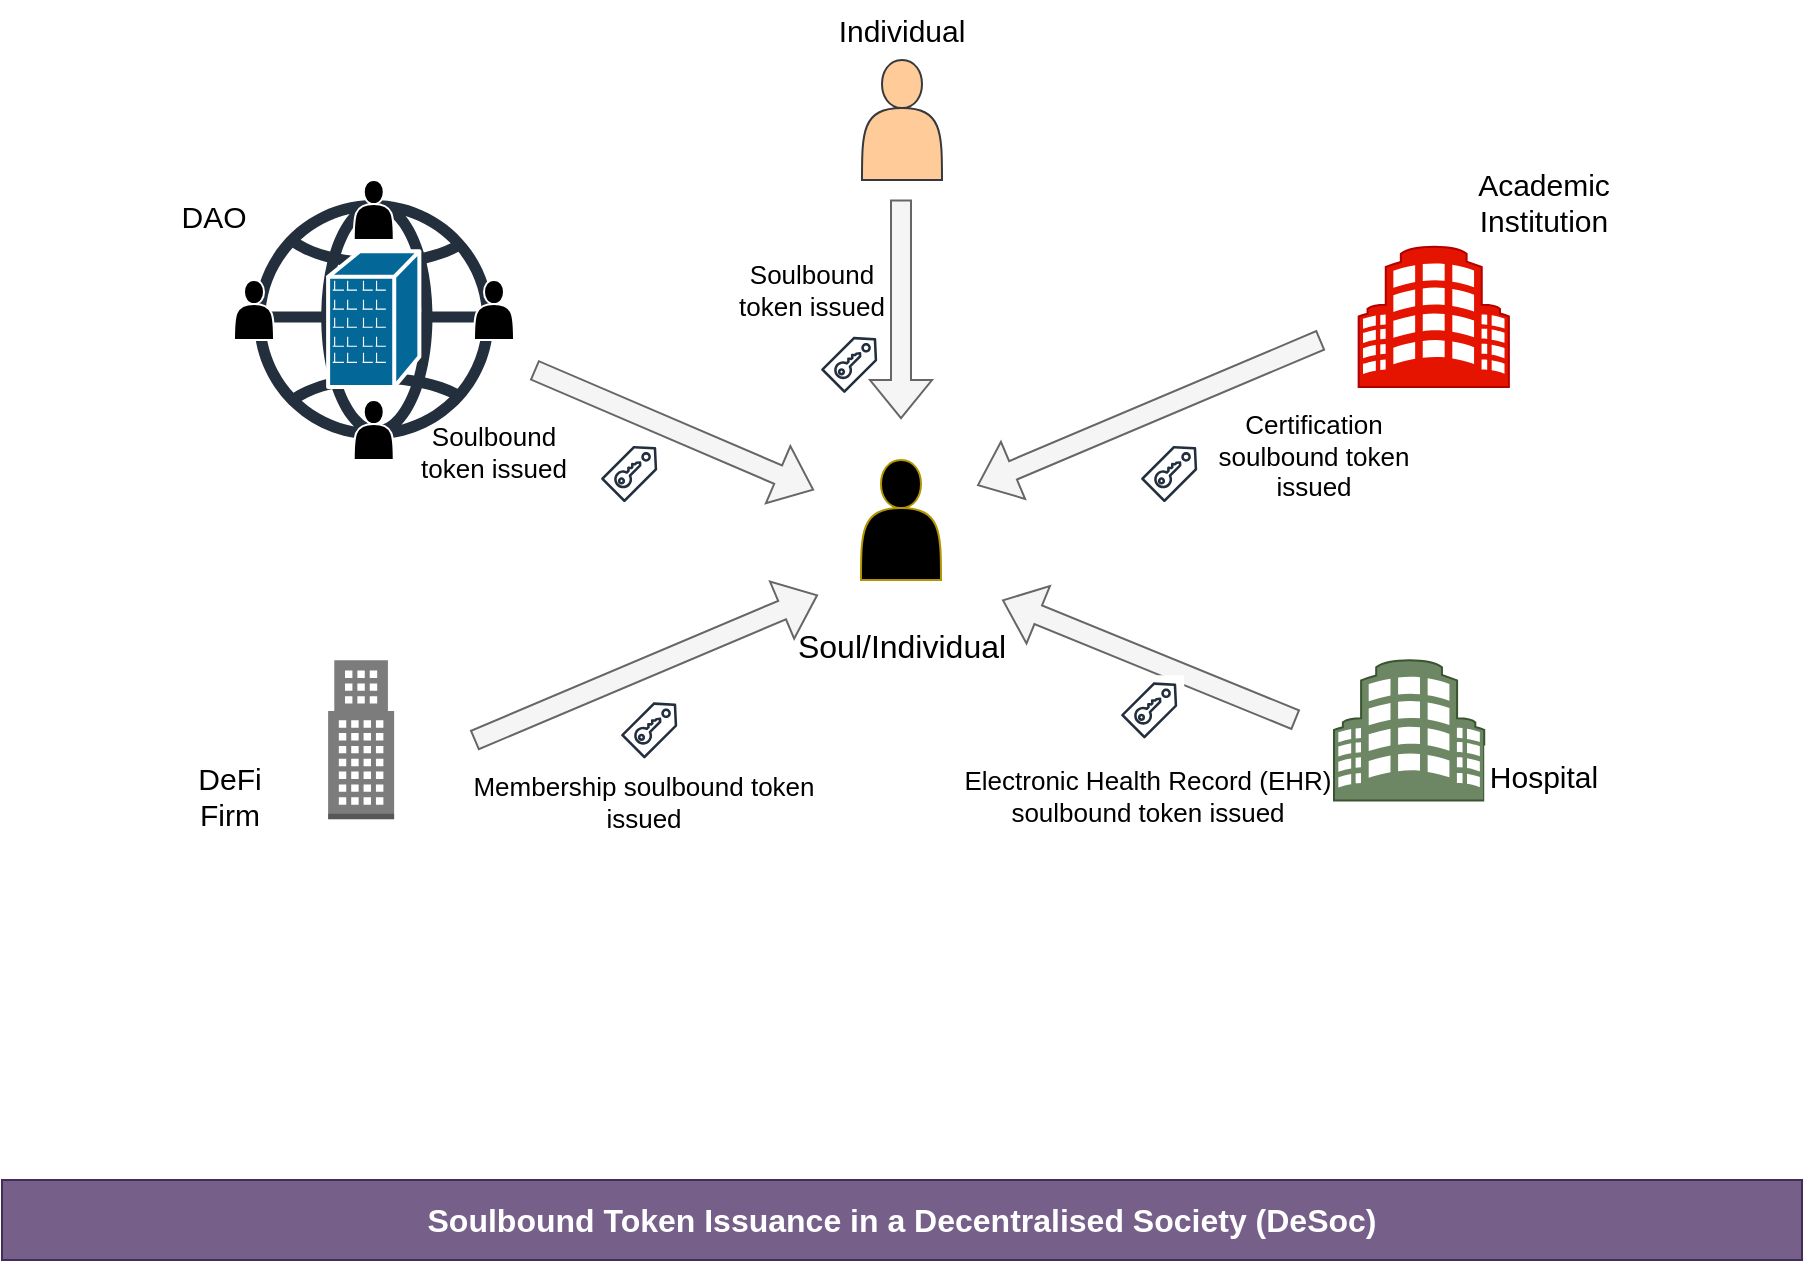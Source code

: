 <mxfile version="21.3.4" type="device">
  <diagram name="Page-1" id="BWtOYKvqadNID8XywzxB">
    <mxGraphModel dx="1781" dy="647" grid="1" gridSize="10" guides="1" tooltips="1" connect="1" arrows="1" fold="1" page="1" pageScale="1" pageWidth="827" pageHeight="1169" background="#FFFFFF" math="0" shadow="0">
      <root>
        <mxCell id="0" />
        <mxCell id="1" parent="0" />
        <mxCell id="SXpH-bL7MmLM0vW8mkoJ-10" value="" style="sketch=0;outlineConnect=0;fontColor=#232F3E;gradientColor=none;fillColor=#232F3D;strokeColor=none;dashed=0;verticalLabelPosition=bottom;verticalAlign=top;align=center;html=1;fontSize=12;fontStyle=0;aspect=fixed;pointerEvents=1;shape=mxgraph.aws4.globe;" parent="1" vertex="1">
          <mxGeometry x="90" y="170" width="119.75" height="119.75" as="geometry" />
        </mxCell>
        <mxCell id="SXpH-bL7MmLM0vW8mkoJ-20" value="" style="shape=mxgraph.cisco.buildings.branch_office;html=1;pointerEvents=1;dashed=0;fillColor=#036897;strokeColor=#ffffff;strokeWidth=2;verticalLabelPosition=bottom;verticalAlign=top;align=center;outlineConnect=0;" parent="1" vertex="1">
          <mxGeometry x="127.06" y="195.6" width="45.62" height="67.93" as="geometry" />
        </mxCell>
        <mxCell id="SXpH-bL7MmLM0vW8mkoJ-18" value="" style="shadow=0;dashed=0;html=1;labelPosition=center;verticalLabelPosition=bottom;verticalAlign=top;align=center;outlineConnect=0;shape=mxgraph.veeam.building;fillColor=#e51400;fontColor=#ffffff;strokeColor=#B20000;" parent="1" vertex="1">
          <mxGeometry x="642.33" y="193.41" width="75.11" height="70.12" as="geometry" />
        </mxCell>
        <mxCell id="SXpH-bL7MmLM0vW8mkoJ-19" value="" style="outlineConnect=0;dashed=0;verticalLabelPosition=bottom;verticalAlign=top;align=center;html=1;shape=mxgraph.aws3.office_building;fillColor=#7D7C7C;gradientColor=none;" parent="1" vertex="1">
          <mxGeometry x="127.06" y="400.13" width="33" height="79.5" as="geometry" />
        </mxCell>
        <mxCell id="SXpH-bL7MmLM0vW8mkoJ-21" value="" style="shadow=0;dashed=0;html=1;labelPosition=center;verticalLabelPosition=bottom;verticalAlign=top;align=center;outlineConnect=0;shape=mxgraph.veeam.building;fillColor=#6d8764;fontColor=#ffffff;strokeColor=#3A5431;" parent="1" vertex="1">
          <mxGeometry x="630" y="400.13" width="75.11" height="70.12" as="geometry" />
        </mxCell>
        <mxCell id="SXpH-bL7MmLM0vW8mkoJ-24" value="" style="shape=actor;whiteSpace=wrap;html=1;fillColor=#000000;strokeColor=#FFFFFF;fontColor=#ffffff;" parent="1" vertex="1">
          <mxGeometry x="139.87" y="270" width="20" height="30" as="geometry" />
        </mxCell>
        <mxCell id="SXpH-bL7MmLM0vW8mkoJ-25" value="" style="shape=actor;whiteSpace=wrap;html=1;fillColor=#000000;strokeColor=#FFFFFF;fontColor=#ffffff;" parent="1" vertex="1">
          <mxGeometry x="200" y="210" width="20" height="30" as="geometry" />
        </mxCell>
        <mxCell id="SXpH-bL7MmLM0vW8mkoJ-26" value="" style="shape=actor;whiteSpace=wrap;html=1;fillColor=#000000;strokeColor=#FFFFFF;fontColor=#ffffff;" parent="1" vertex="1">
          <mxGeometry x="80" y="210" width="20" height="30" as="geometry" />
        </mxCell>
        <mxCell id="SXpH-bL7MmLM0vW8mkoJ-27" value="" style="shape=actor;whiteSpace=wrap;html=1;fillColor=#000000;strokeColor=#FFFFFF;fontColor=#ffffff;" parent="1" vertex="1">
          <mxGeometry x="139.88" y="160" width="20" height="30" as="geometry" />
        </mxCell>
        <mxCell id="SXpH-bL7MmLM0vW8mkoJ-36" value="" style="shape=actor;whiteSpace=wrap;html=1;fillColor=#000000;fontColor=#000000;strokeColor=#B09500;" parent="1" vertex="1">
          <mxGeometry x="393.5" y="300" width="40" height="60" as="geometry" />
        </mxCell>
        <mxCell id="T60vjv0ezz5xIvzw-vnt-1" value="" style="shape=actor;whiteSpace=wrap;html=1;fillColor=#ffcc99;strokeColor=#36393d;" parent="1" vertex="1">
          <mxGeometry x="394" y="100" width="40" height="60" as="geometry" />
        </mxCell>
        <mxCell id="T60vjv0ezz5xIvzw-vnt-2" value="" style="shape=flexArrow;endArrow=classic;html=1;rounded=0;fillColor=#f5f5f5;strokeColor=#666666;" parent="1" edge="1">
          <mxGeometry width="50" height="50" relative="1" as="geometry">
            <mxPoint x="200" y="440.19" as="sourcePoint" />
            <mxPoint x="372" y="367.44" as="targetPoint" />
          </mxGeometry>
        </mxCell>
        <mxCell id="T60vjv0ezz5xIvzw-vnt-4" value="" style="shape=flexArrow;endArrow=classic;html=1;rounded=0;fillColor=#f5f5f5;strokeColor=#666666;" parent="1" edge="1">
          <mxGeometry width="50" height="50" relative="1" as="geometry">
            <mxPoint x="611.05" y="430" as="sourcePoint" />
            <mxPoint x="464.06" y="370" as="targetPoint" />
          </mxGeometry>
        </mxCell>
        <mxCell id="T60vjv0ezz5xIvzw-vnt-5" value="" style="shape=flexArrow;endArrow=classic;html=1;rounded=0;fillColor=#f5f5f5;strokeColor=#666666;" parent="1" edge="1">
          <mxGeometry width="50" height="50" relative="1" as="geometry">
            <mxPoint x="230" y="255" as="sourcePoint" />
            <mxPoint x="370" y="315" as="targetPoint" />
          </mxGeometry>
        </mxCell>
        <mxCell id="T60vjv0ezz5xIvzw-vnt-6" value="" style="shape=flexArrow;endArrow=classic;html=1;rounded=0;fillColor=#f5f5f5;strokeColor=#666666;" parent="1" edge="1">
          <mxGeometry width="50" height="50" relative="1" as="geometry">
            <mxPoint x="413.5" y="169.69" as="sourcePoint" />
            <mxPoint x="413.5" y="279.56" as="targetPoint" />
          </mxGeometry>
        </mxCell>
        <object label="" id="T60vjv0ezz5xIvzw-vnt-7">
          <mxCell style="sketch=0;outlineConnect=0;fontColor=#232F3E;gradientColor=none;strokeColor=#232F3E;fillColor=none;dashed=0;verticalLabelPosition=bottom;verticalAlign=top;align=center;html=1;fontSize=12;fontStyle=0;aspect=fixed;shape=mxgraph.aws4.resourceIcon;resIcon=mxgraph.aws4.saml_token;" parent="1" vertex="1">
            <mxGeometry x="370" y="234.88" width="35.12" height="35.12" as="geometry" />
          </mxCell>
        </object>
        <mxCell id="T60vjv0ezz5xIvzw-vnt-12" value="Soulbound Token Issuance in a Decentralised Society (DeSoc)" style="text;html=1;align=center;verticalAlign=middle;whiteSpace=wrap;rounded=0;fillColor=#76608a;strokeColor=#432D57;fontStyle=1;fontSize=16;fontColor=#ffffff;" parent="1" vertex="1">
          <mxGeometry x="-36" y="660" width="900" height="40" as="geometry" />
        </mxCell>
        <mxCell id="T60vjv0ezz5xIvzw-vnt-14" value="DAO" style="text;html=1;strokeColor=none;fillColor=none;align=center;verticalAlign=middle;whiteSpace=wrap;rounded=0;fontSize=15;" parent="1" vertex="1">
          <mxGeometry x="40.0" y="163.41" width="60" height="30" as="geometry" />
        </mxCell>
        <mxCell id="T60vjv0ezz5xIvzw-vnt-15" value="Academic Institution" style="text;html=1;strokeColor=none;fillColor=none;align=center;verticalAlign=middle;whiteSpace=wrap;rounded=0;fontSize=15;" parent="1" vertex="1">
          <mxGeometry x="695.11" y="145.6" width="80" height="50" as="geometry" />
        </mxCell>
        <object label="" id="T60vjv0ezz5xIvzw-vnt-16">
          <mxCell style="sketch=0;outlineConnect=0;fontColor=#232F3E;gradientColor=none;strokeColor=#232F3E;fillColor=#ffffff;dashed=0;verticalLabelPosition=bottom;verticalAlign=top;align=center;html=1;fontSize=12;fontStyle=0;aspect=fixed;shape=mxgraph.aws4.resourceIcon;resIcon=mxgraph.aws4.saml_token;" parent="1" vertex="1">
            <mxGeometry x="260" y="289.44" width="35.12" height="35.12" as="geometry" />
          </mxCell>
        </object>
        <object label="" id="T60vjv0ezz5xIvzw-vnt-17">
          <mxCell style="sketch=0;outlineConnect=0;fontColor=#232F3E;gradientColor=none;strokeColor=#232F3E;fillColor=#ffffff;dashed=0;verticalLabelPosition=bottom;verticalAlign=top;align=center;html=1;fontSize=12;fontStyle=0;aspect=fixed;shape=mxgraph.aws4.resourceIcon;resIcon=mxgraph.aws4.saml_token;" parent="1" vertex="1">
            <mxGeometry x="270" y="417.63" width="35.12" height="35.12" as="geometry" />
          </mxCell>
        </object>
        <object label="" id="T60vjv0ezz5xIvzw-vnt-18">
          <mxCell style="sketch=0;outlineConnect=0;fontColor=#232F3E;gradientColor=none;strokeColor=#232F3E;fillColor=#ffffff;dashed=0;verticalLabelPosition=bottom;verticalAlign=top;align=center;html=1;fontSize=12;fontStyle=0;aspect=fixed;shape=mxgraph.aws4.resourceIcon;resIcon=mxgraph.aws4.saml_token;" parent="1" vertex="1">
            <mxGeometry x="520" y="407.63" width="35.12" height="35.12" as="geometry" />
          </mxCell>
        </object>
        <object label="" id="T60vjv0ezz5xIvzw-vnt-19">
          <mxCell style="sketch=0;outlineConnect=0;fontColor=#232F3E;gradientColor=none;strokeColor=#232F3E;fillColor=#ffffff;dashed=0;verticalLabelPosition=bottom;verticalAlign=top;align=center;html=1;fontSize=12;fontStyle=0;aspect=fixed;shape=mxgraph.aws4.resourceIcon;resIcon=mxgraph.aws4.saml_token;" parent="1" vertex="1">
            <mxGeometry x="530" y="289.44" width="35.12" height="35.12" as="geometry" />
          </mxCell>
        </object>
        <mxCell id="T60vjv0ezz5xIvzw-vnt-20" value="" style="shape=flexArrow;endArrow=classic;html=1;rounded=0;fillColor=#f5f5f5;strokeColor=#666666;" parent="1" edge="1">
          <mxGeometry width="50" height="50" relative="1" as="geometry">
            <mxPoint x="623.56" y="240" as="sourcePoint" />
            <mxPoint x="451.56" y="312.75" as="targetPoint" />
          </mxGeometry>
        </mxCell>
        <mxCell id="T60vjv0ezz5xIvzw-vnt-21" value="Individual" style="text;html=1;strokeColor=none;fillColor=none;align=center;verticalAlign=middle;whiteSpace=wrap;rounded=0;fontSize=15;" parent="1" vertex="1">
          <mxGeometry x="384" y="70" width="60" height="30" as="geometry" />
        </mxCell>
        <mxCell id="T60vjv0ezz5xIvzw-vnt-22" value="DeFi Firm" style="text;html=1;strokeColor=none;fillColor=default;align=center;verticalAlign=middle;whiteSpace=wrap;rounded=0;fontSize=15;" parent="1" vertex="1">
          <mxGeometry x="48" y="452.75" width="60" height="30" as="geometry" />
        </mxCell>
        <mxCell id="T60vjv0ezz5xIvzw-vnt-23" value="Hospital" style="text;html=1;strokeColor=none;fillColor=default;align=center;verticalAlign=middle;whiteSpace=wrap;rounded=0;fontSize=15;" parent="1" vertex="1">
          <mxGeometry x="705.11" y="442.75" width="60" height="30" as="geometry" />
        </mxCell>
        <mxCell id="T60vjv0ezz5xIvzw-vnt-24" value="Soul/Individual" style="text;html=1;strokeColor=none;fillColor=none;align=center;verticalAlign=middle;whiteSpace=wrap;rounded=0;fontSize=16;" parent="1" vertex="1">
          <mxGeometry x="384" y="377.63" width="60" height="30" as="geometry" />
        </mxCell>
        <mxCell id="T60vjv0ezz5xIvzw-vnt-25" value="Certification soulbound token issued" style="text;html=1;strokeColor=none;fillColor=none;align=center;verticalAlign=middle;whiteSpace=wrap;rounded=0;fontSize=13;" parent="1" vertex="1">
          <mxGeometry x="565.12" y="280" width="110" height="36.47" as="geometry" />
        </mxCell>
        <mxCell id="T60vjv0ezz5xIvzw-vnt-26" value="Electronic Health Record (EHR) soulbound token issued" style="text;html=1;strokeColor=none;fillColor=none;align=center;verticalAlign=middle;whiteSpace=wrap;rounded=0;fontSize=13;" parent="1" vertex="1">
          <mxGeometry x="441.34" y="439.13" width="192.44" height="57.25" as="geometry" />
        </mxCell>
        <mxCell id="T60vjv0ezz5xIvzw-vnt-27" value="Membership soulbound token issued" style="text;html=1;strokeColor=none;fillColor=none;align=center;verticalAlign=middle;whiteSpace=wrap;rounded=0;rotation=0;fontSize=13;" parent="1" vertex="1">
          <mxGeometry x="190" y="452.75" width="190" height="37.25" as="geometry" />
        </mxCell>
        <mxCell id="T60vjv0ezz5xIvzw-vnt-28" value="Soulbound token issued" style="text;html=1;strokeColor=none;fillColor=none;align=center;verticalAlign=middle;whiteSpace=wrap;rounded=0;fontSize=13;" parent="1" vertex="1">
          <mxGeometry x="165" y="276.47" width="90" height="40" as="geometry" />
        </mxCell>
        <mxCell id="i6yfru-MiQJrwYtKZfTI-1" value="Soulbound token issued" style="text;html=1;strokeColor=none;fillColor=none;align=center;verticalAlign=middle;whiteSpace=wrap;rounded=0;fontSize=13;" vertex="1" parent="1">
          <mxGeometry x="324" y="194.88" width="90" height="40" as="geometry" />
        </mxCell>
      </root>
    </mxGraphModel>
  </diagram>
</mxfile>
